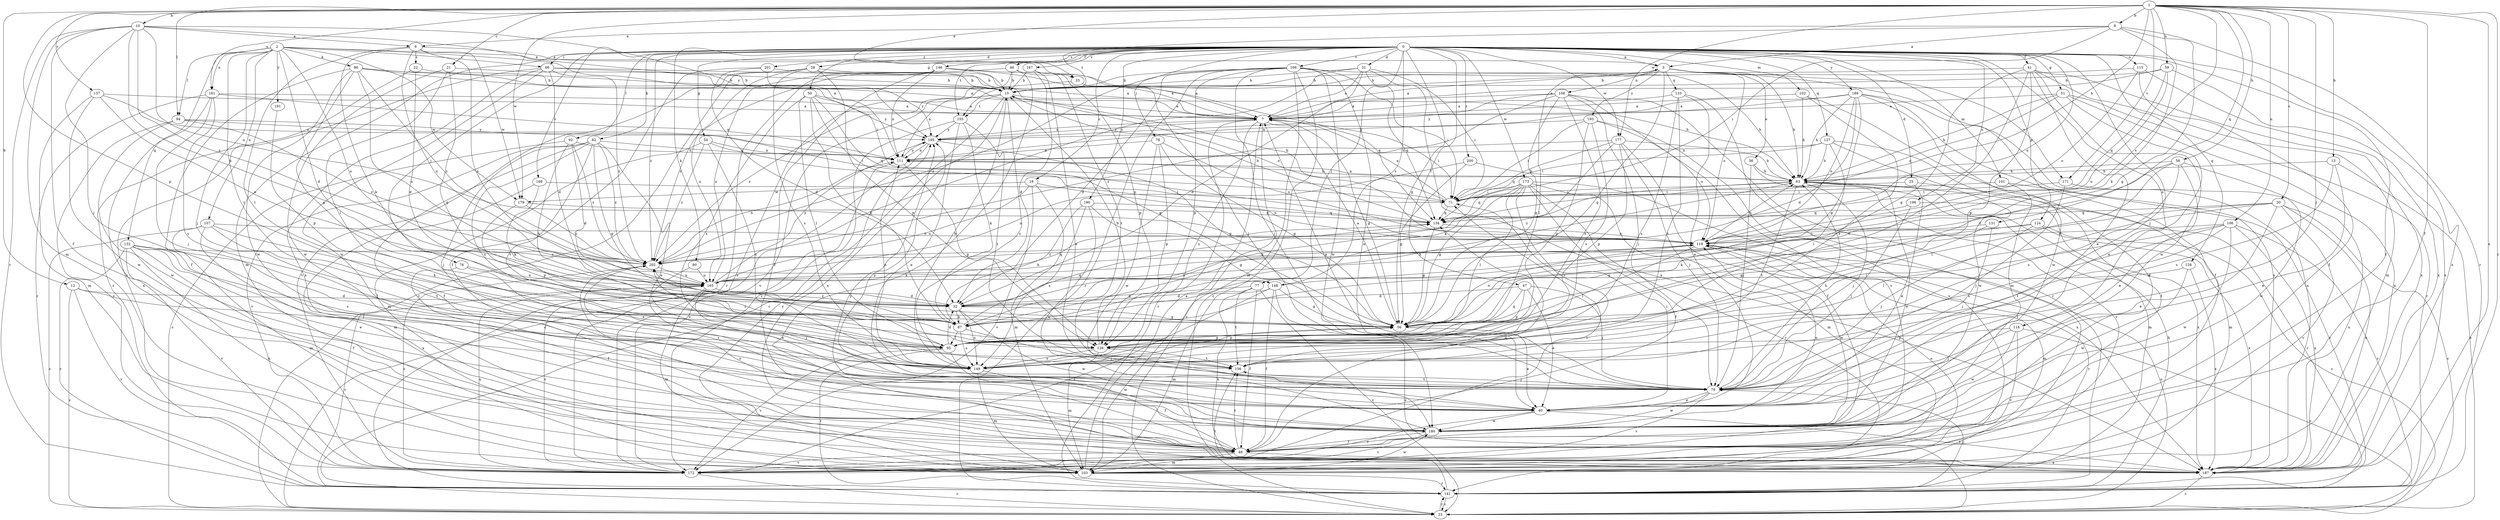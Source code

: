 strict digraph  {
0;
1;
2;
3;
6;
7;
8;
10;
12;
13;
15;
18;
20;
21;
22;
23;
25;
28;
31;
32;
33;
36;
40;
41;
46;
47;
48;
50;
51;
54;
56;
58;
59;
63;
66;
71;
76;
77;
78;
79;
80;
82;
86;
87;
92;
94;
95;
101;
102;
103;
106;
107;
108;
111;
115;
118;
119;
124;
126;
127;
128;
131;
132;
133;
134;
137;
141;
146;
148;
149;
155;
156;
161;
165;
166;
167;
168;
171;
172;
173;
177;
179;
180;
187;
189;
190;
191;
193;
195;
196;
200;
201;
202;
0 -> 3  [label=a];
0 -> 18  [label=c];
0 -> 25  [label=d];
0 -> 28  [label=d];
0 -> 31  [label=d];
0 -> 41  [label=f];
0 -> 46  [label=f];
0 -> 47  [label=f];
0 -> 48  [label=f];
0 -> 50  [label=g];
0 -> 51  [label=g];
0 -> 54  [label=g];
0 -> 56  [label=g];
0 -> 66  [label=i];
0 -> 76  [label=j];
0 -> 77  [label=j];
0 -> 78  [label=j];
0 -> 79  [label=j];
0 -> 80  [label=k];
0 -> 82  [label=k];
0 -> 92  [label=l];
0 -> 101  [label=m];
0 -> 102  [label=m];
0 -> 103  [label=m];
0 -> 115  [label=o];
0 -> 118  [label=o];
0 -> 119  [label=o];
0 -> 124  [label=p];
0 -> 127  [label=q];
0 -> 128  [label=q];
0 -> 146  [label=s];
0 -> 148  [label=s];
0 -> 155  [label=t];
0 -> 166  [label=v];
0 -> 167  [label=v];
0 -> 168  [label=v];
0 -> 173  [label=w];
0 -> 177  [label=w];
0 -> 187  [label=x];
0 -> 189  [label=y];
0 -> 190  [label=y];
0 -> 196  [label=z];
0 -> 200  [label=z];
0 -> 201  [label=z];
0 -> 202  [label=z];
1 -> 8  [label=b];
1 -> 10  [label=b];
1 -> 12  [label=b];
1 -> 13  [label=b];
1 -> 20  [label=c];
1 -> 21  [label=c];
1 -> 33  [label=e];
1 -> 48  [label=f];
1 -> 58  [label=h];
1 -> 59  [label=h];
1 -> 63  [label=h];
1 -> 79  [label=j];
1 -> 94  [label=l];
1 -> 106  [label=n];
1 -> 126  [label=p];
1 -> 131  [label=q];
1 -> 137  [label=r];
1 -> 141  [label=r];
1 -> 148  [label=s];
1 -> 161  [label=u];
1 -> 171  [label=v];
1 -> 177  [label=w];
1 -> 179  [label=w];
1 -> 187  [label=x];
2 -> 32  [label=d];
2 -> 33  [label=e];
2 -> 66  [label=i];
2 -> 71  [label=i];
2 -> 79  [label=j];
2 -> 86  [label=k];
2 -> 94  [label=l];
2 -> 95  [label=l];
2 -> 107  [label=n];
2 -> 132  [label=q];
2 -> 161  [label=u];
2 -> 165  [label=u];
2 -> 179  [label=w];
2 -> 191  [label=y];
3 -> 15  [label=b];
3 -> 36  [label=e];
3 -> 56  [label=g];
3 -> 63  [label=h];
3 -> 95  [label=l];
3 -> 108  [label=n];
3 -> 119  [label=o];
3 -> 133  [label=q];
3 -> 171  [label=v];
3 -> 187  [label=x];
3 -> 193  [label=y];
6 -> 3  [label=a];
6 -> 22  [label=c];
6 -> 87  [label=k];
6 -> 95  [label=l];
6 -> 148  [label=s];
6 -> 165  [label=u];
6 -> 179  [label=w];
7 -> 3  [label=a];
7 -> 23  [label=c];
7 -> 56  [label=g];
7 -> 71  [label=i];
7 -> 141  [label=r];
7 -> 149  [label=s];
7 -> 195  [label=y];
8 -> 3  [label=a];
8 -> 6  [label=a];
8 -> 56  [label=g];
8 -> 71  [label=i];
8 -> 87  [label=k];
8 -> 141  [label=r];
8 -> 155  [label=t];
10 -> 6  [label=a];
10 -> 48  [label=f];
10 -> 79  [label=j];
10 -> 103  [label=m];
10 -> 111  [label=n];
10 -> 119  [label=o];
10 -> 141  [label=r];
10 -> 165  [label=u];
10 -> 195  [label=y];
10 -> 202  [label=z];
12 -> 23  [label=c];
12 -> 32  [label=d];
12 -> 95  [label=l];
12 -> 172  [label=v];
13 -> 23  [label=c];
13 -> 40  [label=e];
13 -> 63  [label=h];
13 -> 149  [label=s];
15 -> 7  [label=a];
15 -> 23  [label=c];
15 -> 149  [label=s];
15 -> 155  [label=t];
15 -> 172  [label=v];
15 -> 187  [label=x];
15 -> 202  [label=z];
18 -> 103  [label=m];
18 -> 119  [label=o];
18 -> 165  [label=u];
18 -> 172  [label=v];
18 -> 179  [label=w];
20 -> 23  [label=c];
20 -> 40  [label=e];
20 -> 87  [label=k];
20 -> 95  [label=l];
20 -> 134  [label=q];
20 -> 172  [label=v];
20 -> 187  [label=x];
21 -> 15  [label=b];
21 -> 56  [label=g];
21 -> 95  [label=l];
21 -> 180  [label=w];
22 -> 15  [label=b];
22 -> 32  [label=d];
22 -> 141  [label=r];
23 -> 119  [label=o];
23 -> 141  [label=r];
25 -> 40  [label=e];
25 -> 71  [label=i];
25 -> 103  [label=m];
28 -> 15  [label=b];
28 -> 23  [label=c];
28 -> 119  [label=o];
28 -> 126  [label=p];
28 -> 149  [label=s];
28 -> 165  [label=u];
28 -> 172  [label=v];
31 -> 7  [label=a];
31 -> 15  [label=b];
31 -> 32  [label=d];
31 -> 71  [label=i];
31 -> 134  [label=q];
31 -> 187  [label=x];
31 -> 202  [label=z];
32 -> 56  [label=g];
32 -> 87  [label=k];
32 -> 119  [label=o];
32 -> 149  [label=s];
32 -> 180  [label=w];
33 -> 79  [label=j];
33 -> 111  [label=n];
36 -> 63  [label=h];
36 -> 79  [label=j];
36 -> 172  [label=v];
40 -> 71  [label=i];
40 -> 172  [label=v];
40 -> 180  [label=w];
40 -> 187  [label=x];
40 -> 195  [label=y];
40 -> 202  [label=z];
41 -> 15  [label=b];
41 -> 40  [label=e];
41 -> 56  [label=g];
41 -> 95  [label=l];
41 -> 103  [label=m];
41 -> 126  [label=p];
41 -> 180  [label=w];
41 -> 187  [label=x];
46 -> 7  [label=a];
46 -> 15  [label=b];
46 -> 172  [label=v];
46 -> 187  [label=x];
46 -> 202  [label=z];
47 -> 32  [label=d];
47 -> 40  [label=e];
47 -> 56  [label=g];
47 -> 79  [label=j];
47 -> 126  [label=p];
48 -> 103  [label=m];
48 -> 134  [label=q];
48 -> 156  [label=t];
48 -> 172  [label=v];
48 -> 187  [label=x];
48 -> 195  [label=y];
48 -> 202  [label=z];
50 -> 7  [label=a];
50 -> 56  [label=g];
50 -> 87  [label=k];
50 -> 95  [label=l];
50 -> 134  [label=q];
50 -> 149  [label=s];
50 -> 195  [label=y];
51 -> 7  [label=a];
51 -> 40  [label=e];
51 -> 63  [label=h];
51 -> 134  [label=q];
51 -> 141  [label=r];
51 -> 187  [label=x];
54 -> 103  [label=m];
54 -> 111  [label=n];
54 -> 119  [label=o];
54 -> 149  [label=s];
54 -> 202  [label=z];
56 -> 7  [label=a];
56 -> 40  [label=e];
56 -> 119  [label=o];
56 -> 126  [label=p];
58 -> 40  [label=e];
58 -> 63  [label=h];
58 -> 95  [label=l];
58 -> 149  [label=s];
58 -> 165  [label=u];
58 -> 180  [label=w];
59 -> 7  [label=a];
59 -> 15  [label=b];
59 -> 134  [label=q];
59 -> 165  [label=u];
59 -> 187  [label=x];
63 -> 71  [label=i];
63 -> 79  [label=j];
63 -> 103  [label=m];
63 -> 111  [label=n];
63 -> 156  [label=t];
63 -> 180  [label=w];
63 -> 187  [label=x];
63 -> 202  [label=z];
66 -> 7  [label=a];
66 -> 15  [label=b];
66 -> 32  [label=d];
66 -> 172  [label=v];
66 -> 180  [label=w];
66 -> 187  [label=x];
66 -> 202  [label=z];
71 -> 7  [label=a];
71 -> 15  [label=b];
71 -> 134  [label=q];
76 -> 48  [label=f];
76 -> 149  [label=s];
76 -> 165  [label=u];
77 -> 23  [label=c];
77 -> 32  [label=d];
77 -> 48  [label=f];
77 -> 103  [label=m];
77 -> 156  [label=t];
77 -> 187  [label=x];
78 -> 56  [label=g];
78 -> 111  [label=n];
78 -> 119  [label=o];
78 -> 126  [label=p];
78 -> 180  [label=w];
79 -> 7  [label=a];
79 -> 40  [label=e];
79 -> 63  [label=h];
79 -> 156  [label=t];
79 -> 172  [label=v];
79 -> 180  [label=w];
80 -> 40  [label=e];
80 -> 165  [label=u];
82 -> 40  [label=e];
82 -> 48  [label=f];
82 -> 56  [label=g];
82 -> 79  [label=j];
82 -> 111  [label=n];
82 -> 149  [label=s];
82 -> 156  [label=t];
82 -> 172  [label=v];
82 -> 202  [label=z];
86 -> 7  [label=a];
86 -> 15  [label=b];
86 -> 48  [label=f];
86 -> 56  [label=g];
86 -> 63  [label=h];
86 -> 165  [label=u];
86 -> 180  [label=w];
86 -> 202  [label=z];
87 -> 63  [label=h];
87 -> 79  [label=j];
87 -> 95  [label=l];
87 -> 134  [label=q];
87 -> 149  [label=s];
87 -> 202  [label=z];
92 -> 23  [label=c];
92 -> 32  [label=d];
92 -> 87  [label=k];
92 -> 111  [label=n];
92 -> 202  [label=z];
94 -> 71  [label=i];
94 -> 172  [label=v];
94 -> 180  [label=w];
94 -> 195  [label=y];
94 -> 202  [label=z];
95 -> 32  [label=d];
95 -> 141  [label=r];
95 -> 172  [label=v];
95 -> 180  [label=w];
95 -> 202  [label=z];
101 -> 48  [label=f];
101 -> 71  [label=i];
101 -> 141  [label=r];
102 -> 7  [label=a];
102 -> 48  [label=f];
102 -> 63  [label=h];
102 -> 149  [label=s];
103 -> 7  [label=a];
103 -> 141  [label=r];
103 -> 180  [label=w];
103 -> 195  [label=y];
106 -> 95  [label=l];
106 -> 119  [label=o];
106 -> 141  [label=r];
106 -> 149  [label=s];
106 -> 156  [label=t];
106 -> 180  [label=w];
106 -> 187  [label=x];
107 -> 23  [label=c];
107 -> 87  [label=k];
107 -> 103  [label=m];
107 -> 119  [label=o];
107 -> 156  [label=t];
107 -> 187  [label=x];
108 -> 7  [label=a];
108 -> 56  [label=g];
108 -> 79  [label=j];
108 -> 141  [label=r];
108 -> 149  [label=s];
108 -> 172  [label=v];
108 -> 195  [label=y];
108 -> 202  [label=z];
111 -> 63  [label=h];
111 -> 126  [label=p];
111 -> 172  [label=v];
111 -> 195  [label=y];
115 -> 15  [label=b];
115 -> 48  [label=f];
115 -> 119  [label=o];
115 -> 187  [label=x];
118 -> 23  [label=c];
118 -> 79  [label=j];
118 -> 126  [label=p];
118 -> 172  [label=v];
118 -> 180  [label=w];
119 -> 63  [label=h];
119 -> 95  [label=l];
119 -> 103  [label=m];
119 -> 141  [label=r];
119 -> 180  [label=w];
119 -> 202  [label=z];
124 -> 23  [label=c];
124 -> 56  [label=g];
124 -> 79  [label=j];
124 -> 119  [label=o];
124 -> 187  [label=x];
126 -> 15  [label=b];
126 -> 56  [label=g];
126 -> 103  [label=m];
126 -> 149  [label=s];
126 -> 156  [label=t];
127 -> 48  [label=f];
127 -> 63  [label=h];
127 -> 71  [label=i];
127 -> 95  [label=l];
127 -> 111  [label=n];
127 -> 180  [label=w];
128 -> 165  [label=u];
128 -> 180  [label=w];
128 -> 187  [label=x];
131 -> 56  [label=g];
131 -> 79  [label=j];
131 -> 119  [label=o];
132 -> 40  [label=e];
132 -> 48  [label=f];
132 -> 95  [label=l];
132 -> 141  [label=r];
132 -> 149  [label=s];
132 -> 172  [label=v];
132 -> 187  [label=x];
132 -> 202  [label=z];
133 -> 7  [label=a];
133 -> 40  [label=e];
133 -> 103  [label=m];
133 -> 149  [label=s];
133 -> 156  [label=t];
134 -> 15  [label=b];
134 -> 56  [label=g];
134 -> 119  [label=o];
137 -> 7  [label=a];
137 -> 103  [label=m];
137 -> 111  [label=n];
137 -> 165  [label=u];
137 -> 180  [label=w];
141 -> 23  [label=c];
141 -> 63  [label=h];
141 -> 79  [label=j];
141 -> 156  [label=t];
146 -> 7  [label=a];
146 -> 15  [label=b];
146 -> 48  [label=f];
146 -> 111  [label=n];
146 -> 134  [label=q];
146 -> 141  [label=r];
146 -> 165  [label=u];
148 -> 23  [label=c];
148 -> 32  [label=d];
148 -> 48  [label=f];
148 -> 56  [label=g];
148 -> 172  [label=v];
149 -> 15  [label=b];
149 -> 48  [label=f];
149 -> 103  [label=m];
149 -> 111  [label=n];
155 -> 40  [label=e];
155 -> 87  [label=k];
155 -> 156  [label=t];
155 -> 172  [label=v];
155 -> 195  [label=y];
156 -> 79  [label=j];
161 -> 7  [label=a];
161 -> 79  [label=j];
161 -> 111  [label=n];
161 -> 141  [label=r];
161 -> 149  [label=s];
161 -> 187  [label=x];
165 -> 32  [label=d];
165 -> 79  [label=j];
165 -> 103  [label=m];
165 -> 134  [label=q];
165 -> 141  [label=r];
165 -> 172  [label=v];
165 -> 195  [label=y];
166 -> 15  [label=b];
166 -> 23  [label=c];
166 -> 32  [label=d];
166 -> 40  [label=e];
166 -> 63  [label=h];
166 -> 71  [label=i];
166 -> 79  [label=j];
166 -> 103  [label=m];
166 -> 126  [label=p];
166 -> 141  [label=r];
166 -> 180  [label=w];
166 -> 202  [label=z];
167 -> 15  [label=b];
167 -> 32  [label=d];
167 -> 40  [label=e];
167 -> 126  [label=p];
167 -> 156  [label=t];
168 -> 71  [label=i];
168 -> 87  [label=k];
168 -> 103  [label=m];
171 -> 71  [label=i];
171 -> 79  [label=j];
171 -> 187  [label=x];
172 -> 23  [label=c];
172 -> 71  [label=i];
172 -> 119  [label=o];
172 -> 165  [label=u];
172 -> 202  [label=z];
173 -> 48  [label=f];
173 -> 56  [label=g];
173 -> 71  [label=i];
173 -> 87  [label=k];
173 -> 95  [label=l];
173 -> 103  [label=m];
173 -> 134  [label=q];
173 -> 141  [label=r];
173 -> 156  [label=t];
173 -> 187  [label=x];
177 -> 48  [label=f];
177 -> 63  [label=h];
177 -> 79  [label=j];
177 -> 87  [label=k];
177 -> 111  [label=n];
177 -> 126  [label=p];
177 -> 134  [label=q];
179 -> 126  [label=p];
179 -> 134  [label=q];
179 -> 202  [label=z];
180 -> 48  [label=f];
180 -> 119  [label=o];
180 -> 172  [label=v];
187 -> 23  [label=c];
189 -> 7  [label=a];
189 -> 32  [label=d];
189 -> 48  [label=f];
189 -> 56  [label=g];
189 -> 63  [label=h];
189 -> 111  [label=n];
189 -> 119  [label=o];
189 -> 180  [label=w];
189 -> 187  [label=x];
190 -> 56  [label=g];
190 -> 87  [label=k];
190 -> 134  [label=q];
190 -> 149  [label=s];
190 -> 180  [label=w];
191 -> 126  [label=p];
193 -> 71  [label=i];
193 -> 119  [label=o];
193 -> 126  [label=p];
193 -> 149  [label=s];
193 -> 172  [label=v];
193 -> 195  [label=y];
195 -> 7  [label=a];
195 -> 23  [label=c];
195 -> 56  [label=g];
195 -> 111  [label=n];
196 -> 79  [label=j];
196 -> 134  [label=q];
196 -> 141  [label=r];
200 -> 56  [label=g];
200 -> 63  [label=h];
200 -> 165  [label=u];
201 -> 15  [label=b];
201 -> 32  [label=d];
201 -> 48  [label=f];
201 -> 195  [label=y];
202 -> 111  [label=n];
202 -> 165  [label=u];
}

